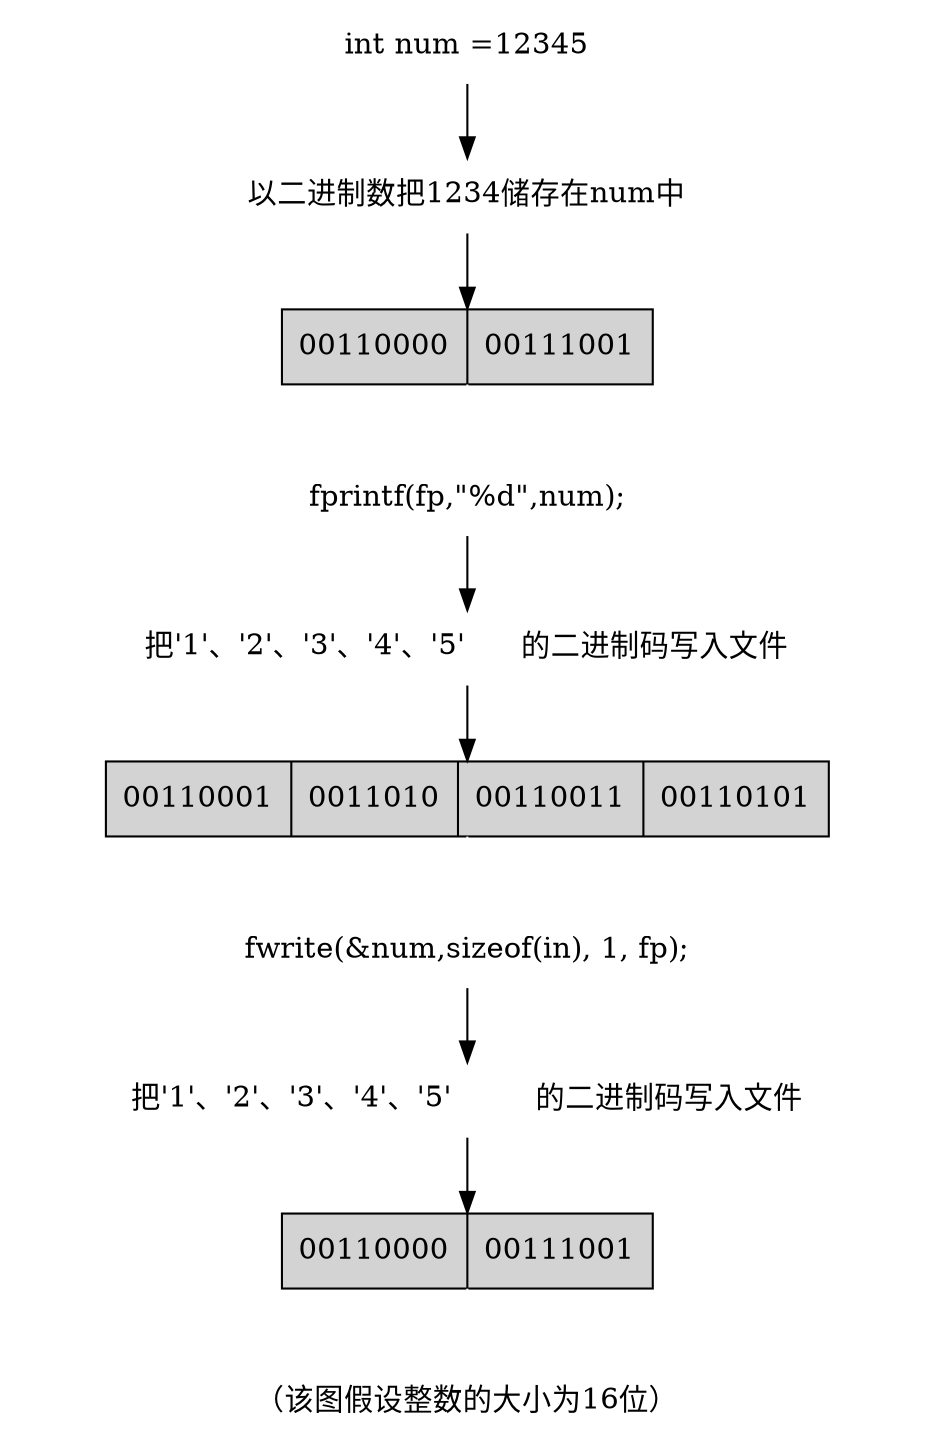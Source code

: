 digraph g1
{

//graph [rankdir=TB,fontsize=10.5,shape="circle",fontname="fangsong",arrowsize=1];
//edge [fontname="fangsong",fontsize=1,arrowsize=1, color = "darkgreen"];
//node [shape="box",fontname="fangsong",fontsize=12,style = filled, color = "darkgreen", fillcolor =" skyblue"];
compound=true
subgraph f1
    {
      a1[label="int num =12345",style=unfilled,color=white]
      a2[label="以二进制数把1234储存在num中",style=unfilled,color=white]
      a1->a2
      a3[shape="record",style=filled,fillcolor=lightgray,color=black,label="<f0>00110000|<f1>00111001"]
      a2->a3
    }
subgraph f2
    {
      b1[label="fprintf(fp,\"%d\",num);",style=unfilled,color=white]
      b2[label="把'1'、'2'、'3'、'4'、'5'\
      的二进制码写入文件",style=unfilled,color=white]
      b1->b2
      b3[shape="record",style=filled,fillcolor=lightgray,color=black, label="
      <f0>00110001|<f1>0011010|<f2>00110011|<f3>00110101"]
      b2->b3
   }
  subgraph f3
       {
         c1[label="fwrite(&num,sizeof(in), 1, fp);",style=unfilled,color=white]
         c2[label="把'1'、'2'、'3'、'4'、'5'\
         的二进制码写入文件",style=unfilled,color=white]
         c1->c2
         c3[shape="record",style=filled,fillcolor=lightgray,color=black, label="
         <f0>00110000|<f1>00111001"]
         c2->c3
      }

a3->b1[color=white]
b3->c1[color=white]
d1[label="（该图假设整数的大小为16位）",color=white,stryle=unfilled]
c3->d1[color=white]

}
